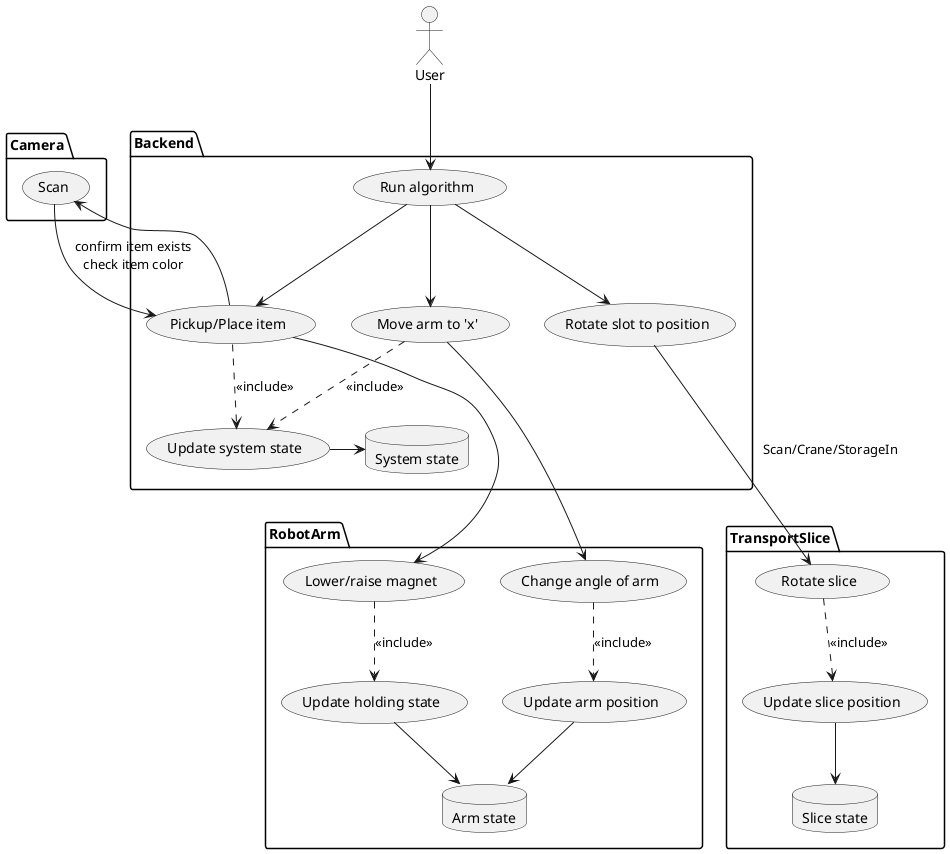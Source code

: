 @startuml use-case-diagram-v1

actor User


package RobotArm {
    database "Arm state" as armState
    (Change angle of arm)
    (Lower/raise magnet)
    (Update arm position)
    (Update holding state)
}

package TransportSlice {
    database "Slice state" as sliceState
    (Rotate slice)
    (Update slice position)
}

package Backend {
    database "System state" as systemState
    (Run algorithm)
    (Update system state)
    (Move arm to 'x')
    (Rotate slot to position)
    (Pickup/Place item)
}

package Camera {
    (Scan)
}

User --> (Run algorithm)

(Run algorithm) --> (Move arm to 'x')
(Run algorithm) --> (Rotate slot to position)
(Run algorithm) --> (Pickup/Place item)

(Move arm to 'x') ---> (Change angle of arm)
(Move arm to 'x') ..> (Update system state) : <<include>>
(Change angle of arm) ..> (Update arm position) : <<include>>
(Update arm position) --> armState


(Pickup/Place item) ..> (Update system state) : <<include>>
(Pickup/Place item) -up-> (Scan)
(Scan) -> (Pickup/Place item)   : confirm item exists\ncheck item color
(Pickup/Place item) --> (Lower/raise magnet)
(Lower/raise magnet) ..> (Update holding state) : <<include>>
(Update holding state) --> armState


(Rotate slot to position) ---> (Rotate slice) : Scan/Crane/StorageIn
(Rotate slice) ..> (Update slice position) : <<include>>
(Update slice position) --> sliceState



(Update system state) -> systemState
@enduml
